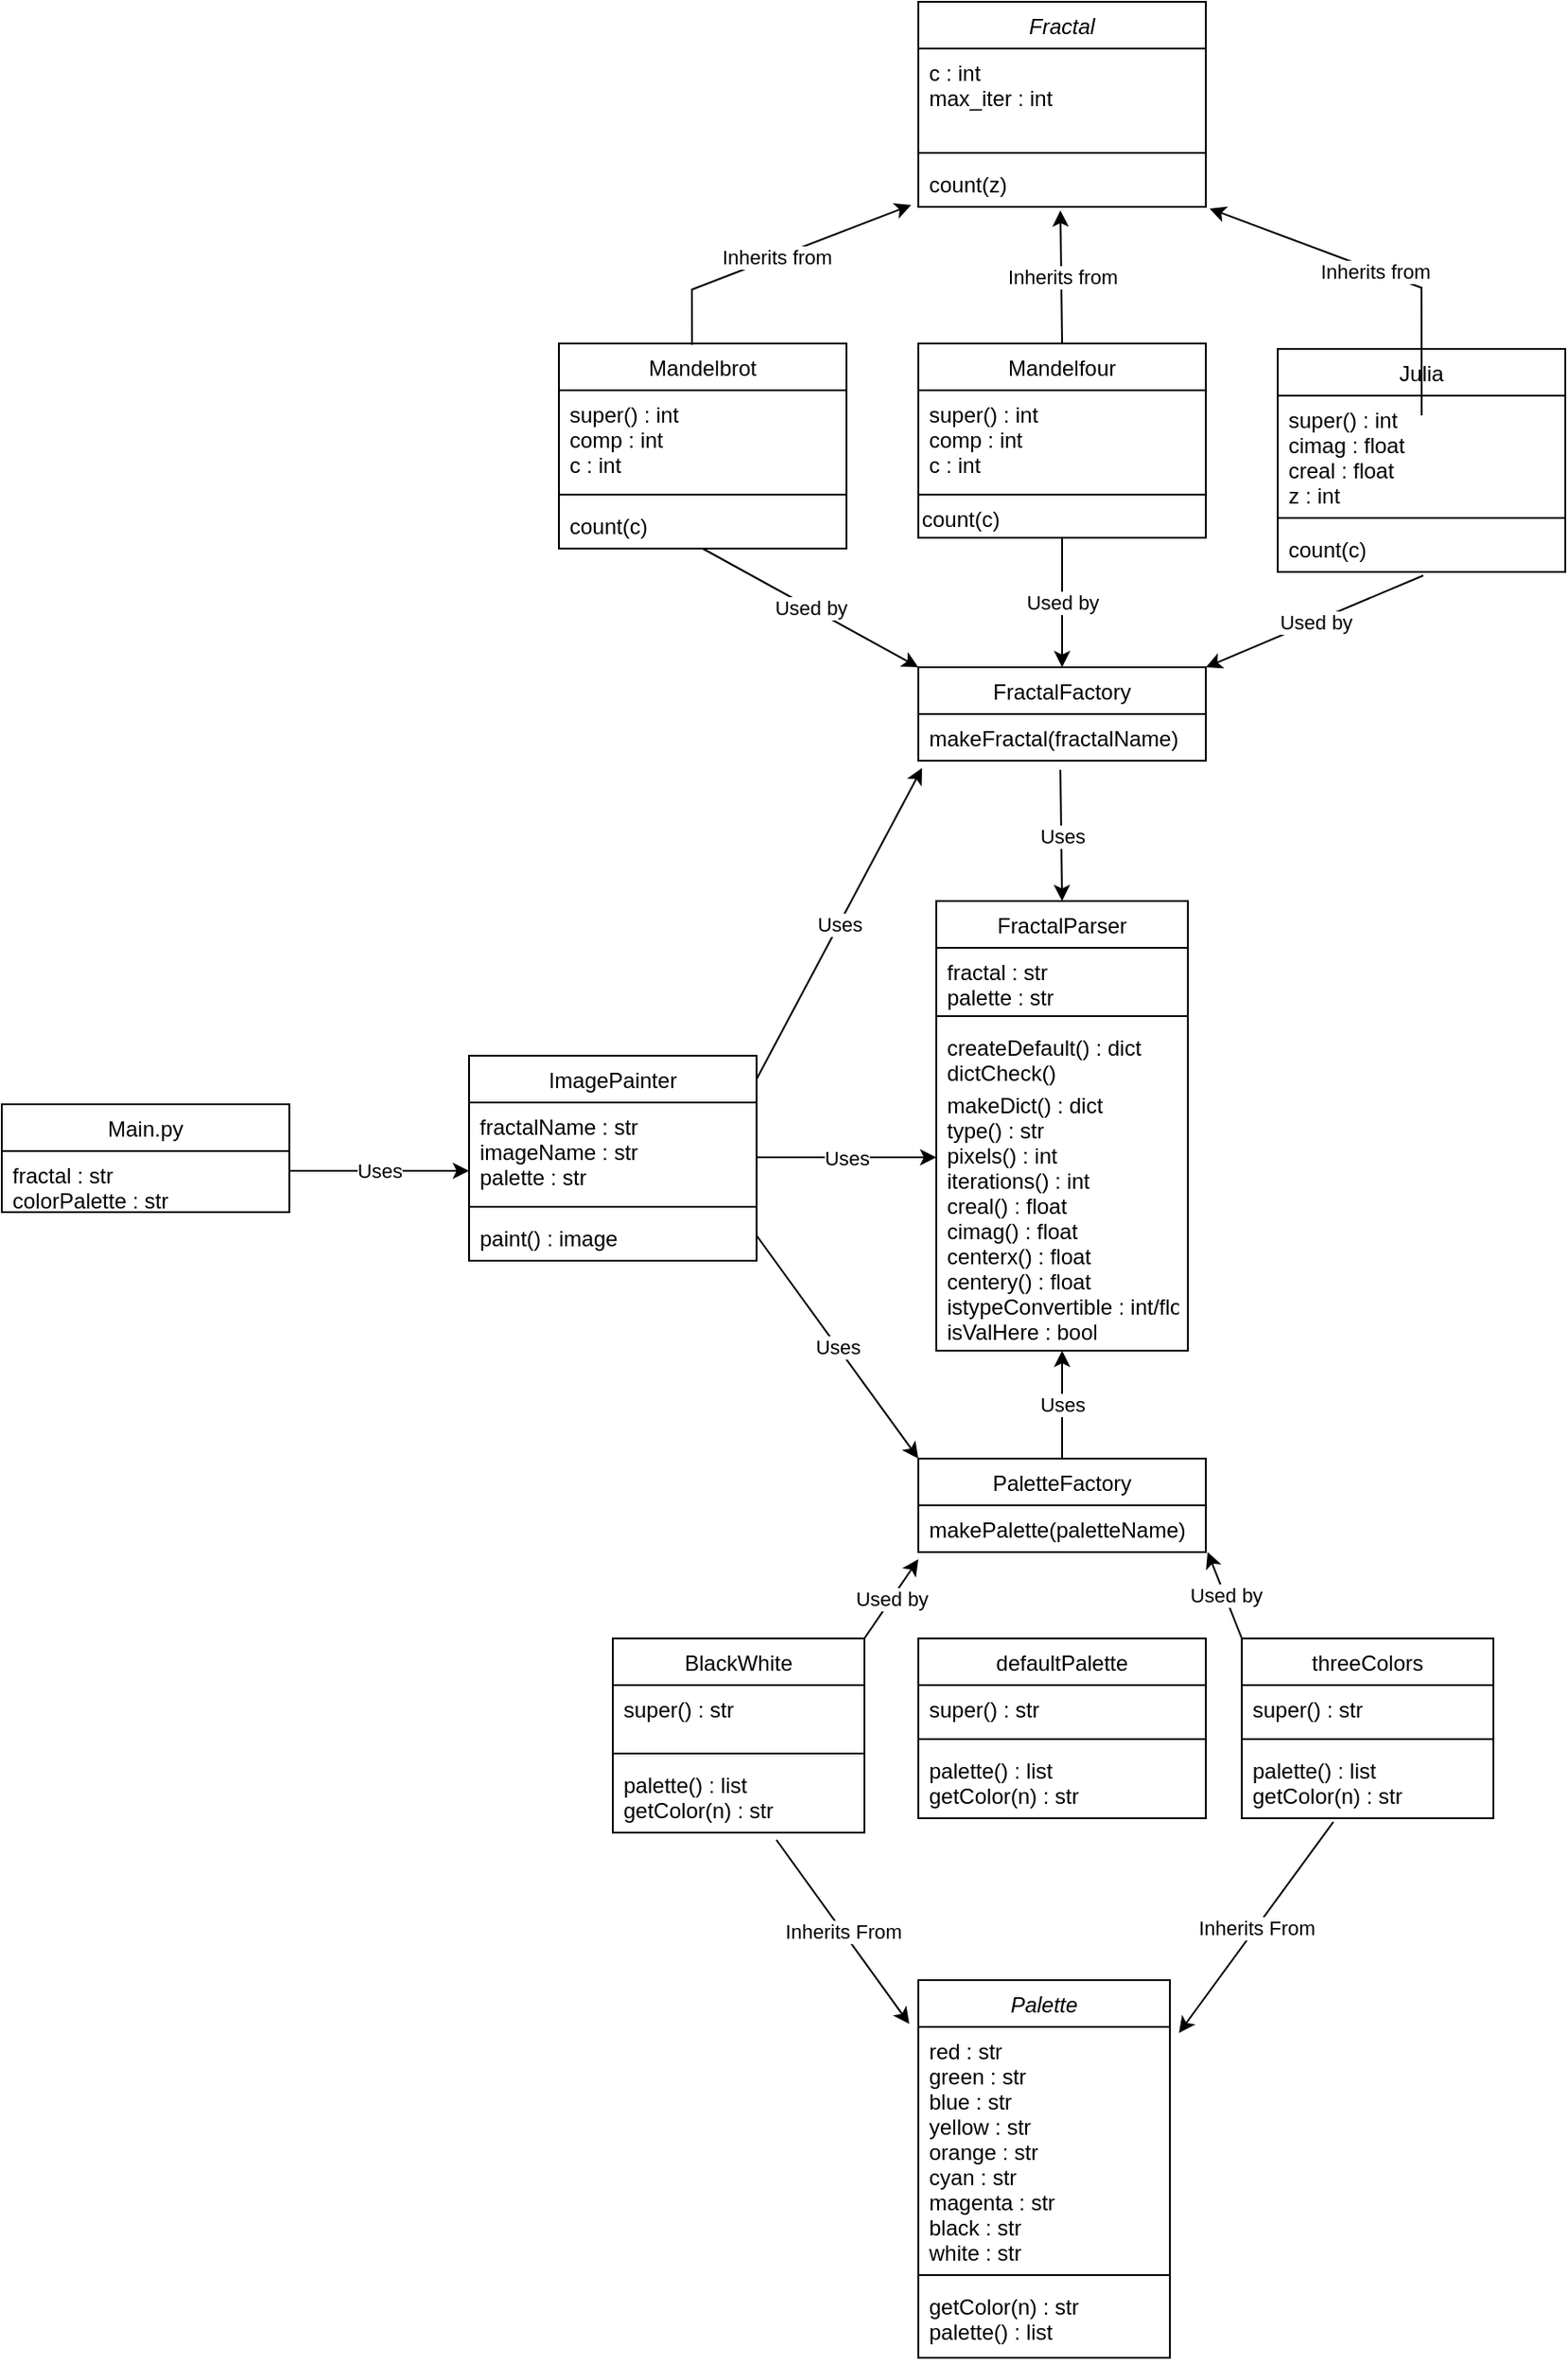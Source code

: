<mxfile version="17.4.4" type="device"><diagram id="C5RBs43oDa-KdzZeNtuy" name="Page-1"><mxGraphModel dx="1287" dy="784" grid="1" gridSize="10" guides="1" tooltips="1" connect="1" arrows="1" fold="1" page="1" pageScale="1" pageWidth="827" pageHeight="1169" math="0" shadow="0"><root><mxCell id="WIyWlLk6GJQsqaUBKTNV-0"/><mxCell id="WIyWlLk6GJQsqaUBKTNV-1" parent="WIyWlLk6GJQsqaUBKTNV-0"/><mxCell id="zkfFHV4jXpPFQw0GAbJ--0" value="Fractal" style="swimlane;fontStyle=2;align=center;verticalAlign=top;childLayout=stackLayout;horizontal=1;startSize=26;horizontalStack=0;resizeParent=1;resizeLast=0;collapsible=1;marginBottom=0;rounded=0;shadow=0;strokeWidth=1;" parent="WIyWlLk6GJQsqaUBKTNV-1" vertex="1"><mxGeometry x="310" y="100" width="160" height="114" as="geometry"><mxRectangle x="230" y="140" width="160" height="26" as="alternateBounds"/></mxGeometry></mxCell><mxCell id="zkfFHV4jXpPFQw0GAbJ--2" value="c : int&#10;max_iter : int" style="text;align=left;verticalAlign=top;spacingLeft=4;spacingRight=4;overflow=hidden;rotatable=0;points=[[0,0.5],[1,0.5]];portConstraint=eastwest;rounded=0;shadow=0;html=0;" parent="zkfFHV4jXpPFQw0GAbJ--0" vertex="1"><mxGeometry y="26" width="160" height="54" as="geometry"/></mxCell><mxCell id="zkfFHV4jXpPFQw0GAbJ--4" value="" style="line;html=1;strokeWidth=1;align=left;verticalAlign=middle;spacingTop=-1;spacingLeft=3;spacingRight=3;rotatable=0;labelPosition=right;points=[];portConstraint=eastwest;" parent="zkfFHV4jXpPFQw0GAbJ--0" vertex="1"><mxGeometry y="80" width="160" height="8" as="geometry"/></mxCell><mxCell id="zkfFHV4jXpPFQw0GAbJ--3" value="count(z)" style="text;align=left;verticalAlign=top;spacingLeft=4;spacingRight=4;overflow=hidden;rotatable=0;points=[[0,0.5],[1,0.5]];portConstraint=eastwest;rounded=0;shadow=0;html=0;" parent="zkfFHV4jXpPFQw0GAbJ--0" vertex="1"><mxGeometry y="88" width="160" height="26" as="geometry"/></mxCell><mxCell id="zkfFHV4jXpPFQw0GAbJ--6" value="Mandelbrot" style="swimlane;fontStyle=0;align=center;verticalAlign=top;childLayout=stackLayout;horizontal=1;startSize=26;horizontalStack=0;resizeParent=1;resizeLast=0;collapsible=1;marginBottom=0;rounded=0;shadow=0;strokeWidth=1;" parent="WIyWlLk6GJQsqaUBKTNV-1" vertex="1"><mxGeometry x="110" y="290" width="160" height="114" as="geometry"><mxRectangle x="130" y="380" width="160" height="26" as="alternateBounds"/></mxGeometry></mxCell><mxCell id="zkfFHV4jXpPFQw0GAbJ--7" value="super() : int&#10;comp : int&#10;c : int&#10;&#10;" style="text;align=left;verticalAlign=top;spacingLeft=4;spacingRight=4;overflow=hidden;rotatable=0;points=[[0,0.5],[1,0.5]];portConstraint=eastwest;" parent="zkfFHV4jXpPFQw0GAbJ--6" vertex="1"><mxGeometry y="26" width="160" height="54" as="geometry"/></mxCell><mxCell id="zkfFHV4jXpPFQw0GAbJ--9" value="" style="line;html=1;strokeWidth=1;align=left;verticalAlign=middle;spacingTop=-1;spacingLeft=3;spacingRight=3;rotatable=0;labelPosition=right;points=[];portConstraint=eastwest;" parent="zkfFHV4jXpPFQw0GAbJ--6" vertex="1"><mxGeometry y="80" width="160" height="8" as="geometry"/></mxCell><mxCell id="zkfFHV4jXpPFQw0GAbJ--8" value="count(c)" style="text;align=left;verticalAlign=top;spacingLeft=4;spacingRight=4;overflow=hidden;rotatable=0;points=[[0,0.5],[1,0.5]];portConstraint=eastwest;rounded=0;shadow=0;html=0;" parent="zkfFHV4jXpPFQw0GAbJ--6" vertex="1"><mxGeometry y="88" width="160" height="26" as="geometry"/></mxCell><mxCell id="zkfFHV4jXpPFQw0GAbJ--13" value="Mandelfour" style="swimlane;fontStyle=0;align=center;verticalAlign=top;childLayout=stackLayout;horizontal=1;startSize=26;horizontalStack=0;resizeParent=1;resizeLast=0;collapsible=1;marginBottom=0;rounded=0;shadow=0;strokeWidth=1;" parent="WIyWlLk6GJQsqaUBKTNV-1" vertex="1"><mxGeometry x="310" y="290" width="160" height="108" as="geometry"><mxRectangle x="340" y="380" width="170" height="26" as="alternateBounds"/></mxGeometry></mxCell><mxCell id="zkfFHV4jXpPFQw0GAbJ--14" value="super() : int&#10;comp : int&#10;c : int" style="text;align=left;verticalAlign=top;spacingLeft=4;spacingRight=4;overflow=hidden;rotatable=0;points=[[0,0.5],[1,0.5]];portConstraint=eastwest;" parent="zkfFHV4jXpPFQw0GAbJ--13" vertex="1"><mxGeometry y="26" width="160" height="54" as="geometry"/></mxCell><mxCell id="zkfFHV4jXpPFQw0GAbJ--15" value="" style="line;html=1;strokeWidth=1;align=left;verticalAlign=middle;spacingTop=-1;spacingLeft=3;spacingRight=3;rotatable=0;labelPosition=right;points=[];portConstraint=eastwest;" parent="zkfFHV4jXpPFQw0GAbJ--13" vertex="1"><mxGeometry y="80" width="160" height="8" as="geometry"/></mxCell><mxCell id="6PbsTTa_lswAkZ84sBmS-6" value="count(c)" style="text;html=1;align=left;verticalAlign=middle;resizable=0;points=[];autosize=1;strokeColor=none;fillColor=none;" parent="zkfFHV4jXpPFQw0GAbJ--13" vertex="1"><mxGeometry y="88" width="160" height="20" as="geometry"/></mxCell><mxCell id="zkfFHV4jXpPFQw0GAbJ--17" value="Julia" style="swimlane;fontStyle=0;align=center;verticalAlign=top;childLayout=stackLayout;horizontal=1;startSize=26;horizontalStack=0;resizeParent=1;resizeLast=0;collapsible=1;marginBottom=0;rounded=0;shadow=0;strokeWidth=1;" parent="WIyWlLk6GJQsqaUBKTNV-1" vertex="1"><mxGeometry x="510" y="293" width="160" height="124" as="geometry"><mxRectangle x="550" y="140" width="160" height="26" as="alternateBounds"/></mxGeometry></mxCell><mxCell id="zkfFHV4jXpPFQw0GAbJ--18" value="super() : int&#10;cimag : float&#10;creal : float&#10;z : int" style="text;align=left;verticalAlign=top;spacingLeft=4;spacingRight=4;overflow=hidden;rotatable=0;points=[[0,0.5],[1,0.5]];portConstraint=eastwest;" parent="zkfFHV4jXpPFQw0GAbJ--17" vertex="1"><mxGeometry y="26" width="160" height="64" as="geometry"/></mxCell><mxCell id="zkfFHV4jXpPFQw0GAbJ--23" value="" style="line;html=1;strokeWidth=1;align=left;verticalAlign=middle;spacingTop=-1;spacingLeft=3;spacingRight=3;rotatable=0;labelPosition=right;points=[];portConstraint=eastwest;" parent="zkfFHV4jXpPFQw0GAbJ--17" vertex="1"><mxGeometry y="90" width="160" height="8" as="geometry"/></mxCell><mxCell id="zkfFHV4jXpPFQw0GAbJ--24" value="count(c)" style="text;align=left;verticalAlign=top;spacingLeft=4;spacingRight=4;overflow=hidden;rotatable=0;points=[[0,0.5],[1,0.5]];portConstraint=eastwest;" parent="zkfFHV4jXpPFQw0GAbJ--17" vertex="1"><mxGeometry y="98" width="160" height="26" as="geometry"/></mxCell><mxCell id="6PbsTTa_lswAkZ84sBmS-0" value="" style="endArrow=classic;html=1;rounded=0;exitX=0.463;exitY=0.007;exitDx=0;exitDy=0;exitPerimeter=0;entryX=-0.025;entryY=1.115;entryDx=0;entryDy=0;entryPerimeter=0;" parent="WIyWlLk6GJQsqaUBKTNV-1" source="zkfFHV4jXpPFQw0GAbJ--6" edge="1"><mxGeometry relative="1" as="geometry"><mxPoint x="190" y="359" as="sourcePoint"/><mxPoint x="306" y="212.99" as="targetPoint"/><Array as="points"><mxPoint x="184" y="260"/></Array></mxGeometry></mxCell><mxCell id="6PbsTTa_lswAkZ84sBmS-1" value="Inherits from" style="edgeLabel;resizable=0;html=1;align=center;verticalAlign=middle;" parent="6PbsTTa_lswAkZ84sBmS-0" connectable="0" vertex="1"><mxGeometry relative="1" as="geometry"/></mxCell><mxCell id="6PbsTTa_lswAkZ84sBmS-2" value="" style="endArrow=classic;html=1;rounded=0;entryX=0.494;entryY=1.231;entryDx=0;entryDy=0;entryPerimeter=0;exitX=0.5;exitY=0;exitDx=0;exitDy=0;" parent="WIyWlLk6GJQsqaUBKTNV-1" source="zkfFHV4jXpPFQw0GAbJ--13" edge="1"><mxGeometry relative="1" as="geometry"><mxPoint x="330" y="300" as="sourcePoint"/><mxPoint x="389.04" y="216.006" as="targetPoint"/></mxGeometry></mxCell><mxCell id="6PbsTTa_lswAkZ84sBmS-3" value="Inherits from" style="edgeLabel;resizable=0;html=1;align=center;verticalAlign=middle;" parent="6PbsTTa_lswAkZ84sBmS-2" connectable="0" vertex="1"><mxGeometry relative="1" as="geometry"/></mxCell><mxCell id="6PbsTTa_lswAkZ84sBmS-4" value="" style="endArrow=classic;html=1;rounded=0;exitX=0.463;exitY=0.007;exitDx=0;exitDy=0;exitPerimeter=0;entryX=1.013;entryY=1.038;entryDx=0;entryDy=0;entryPerimeter=0;" parent="WIyWlLk6GJQsqaUBKTNV-1" target="zkfFHV4jXpPFQw0GAbJ--3" edge="1"><mxGeometry relative="1" as="geometry"><mxPoint x="590.08" y="329.996" as="sourcePoint"/><mxPoint x="474.96" y="210" as="targetPoint"/><Array as="points"><mxPoint x="590" y="259.03"/></Array></mxGeometry></mxCell><mxCell id="6PbsTTa_lswAkZ84sBmS-5" value="Inherits from" style="edgeLabel;resizable=0;html=1;align=center;verticalAlign=middle;" parent="6PbsTTa_lswAkZ84sBmS-4" connectable="0" vertex="1"><mxGeometry relative="1" as="geometry"/></mxCell><mxCell id="6PbsTTa_lswAkZ84sBmS-7" value="FractalFactory" style="swimlane;fontStyle=0;childLayout=stackLayout;horizontal=1;startSize=26;fillColor=none;horizontalStack=0;resizeParent=1;resizeParentMax=0;resizeLast=0;collapsible=1;marginBottom=0;fontColor=#000000;" parent="WIyWlLk6GJQsqaUBKTNV-1" vertex="1"><mxGeometry x="310" y="470" width="160" height="52" as="geometry"/></mxCell><mxCell id="6PbsTTa_lswAkZ84sBmS-8" value="makeFractal(fractalName)" style="text;strokeColor=none;fillColor=none;align=left;verticalAlign=top;spacingLeft=4;spacingRight=4;overflow=hidden;rotatable=0;points=[[0,0.5],[1,0.5]];portConstraint=eastwest;fontColor=#000000;" parent="6PbsTTa_lswAkZ84sBmS-7" vertex="1"><mxGeometry y="26" width="160" height="26" as="geometry"/></mxCell><mxCell id="6PbsTTa_lswAkZ84sBmS-11" value="" style="endArrow=classic;html=1;rounded=0;fontColor=#000000;exitX=0.5;exitY=1;exitDx=0;exitDy=0;entryX=0;entryY=0;entryDx=0;entryDy=0;" parent="WIyWlLk6GJQsqaUBKTNV-1" source="zkfFHV4jXpPFQw0GAbJ--6" target="6PbsTTa_lswAkZ84sBmS-7" edge="1"><mxGeometry relative="1" as="geometry"><mxPoint x="160" y="440" as="sourcePoint"/><mxPoint x="130" y="540" as="targetPoint"/></mxGeometry></mxCell><mxCell id="6PbsTTa_lswAkZ84sBmS-12" value="Used by" style="edgeLabel;resizable=0;html=1;align=center;verticalAlign=middle;fontColor=#000000;" parent="6PbsTTa_lswAkZ84sBmS-11" connectable="0" vertex="1"><mxGeometry relative="1" as="geometry"/></mxCell><mxCell id="6PbsTTa_lswAkZ84sBmS-13" value="" style="endArrow=classic;html=1;rounded=0;fontColor=#000000;exitX=0.5;exitY=1;exitDx=0;exitDy=0;entryX=0.5;entryY=0;entryDx=0;entryDy=0;" parent="WIyWlLk6GJQsqaUBKTNV-1" source="zkfFHV4jXpPFQw0GAbJ--13" target="6PbsTTa_lswAkZ84sBmS-7" edge="1"><mxGeometry relative="1" as="geometry"><mxPoint x="400" y="540" as="sourcePoint"/><mxPoint x="440" y="530" as="targetPoint"/></mxGeometry></mxCell><mxCell id="6PbsTTa_lswAkZ84sBmS-14" value="Used by" style="edgeLabel;resizable=0;html=1;align=center;verticalAlign=middle;fontColor=#000000;" parent="6PbsTTa_lswAkZ84sBmS-13" connectable="0" vertex="1"><mxGeometry relative="1" as="geometry"/></mxCell><mxCell id="6PbsTTa_lswAkZ84sBmS-15" value="" style="endArrow=classic;html=1;rounded=0;fontColor=#000000;entryX=1;entryY=0;entryDx=0;entryDy=0;exitX=0.506;exitY=1.077;exitDx=0;exitDy=0;exitPerimeter=0;" parent="WIyWlLk6GJQsqaUBKTNV-1" source="zkfFHV4jXpPFQw0GAbJ--24" target="6PbsTTa_lswAkZ84sBmS-7" edge="1"><mxGeometry relative="1" as="geometry"><mxPoint x="590" y="580" as="sourcePoint"/><mxPoint x="580" y="550" as="targetPoint"/></mxGeometry></mxCell><mxCell id="6PbsTTa_lswAkZ84sBmS-16" value="Used by" style="edgeLabel;resizable=0;html=1;align=center;verticalAlign=middle;fontColor=#000000;" parent="6PbsTTa_lswAkZ84sBmS-15" connectable="0" vertex="1"><mxGeometry relative="1" as="geometry"/></mxCell><mxCell id="6PbsTTa_lswAkZ84sBmS-17" value="FractalParser" style="swimlane;fontStyle=0;childLayout=stackLayout;horizontal=1;startSize=26;fillColor=none;horizontalStack=0;resizeParent=1;resizeParentMax=0;resizeLast=0;collapsible=1;marginBottom=0;fontColor=#000000;" parent="WIyWlLk6GJQsqaUBKTNV-1" vertex="1"><mxGeometry x="320" y="600" width="140" height="250" as="geometry"/></mxCell><mxCell id="6PbsTTa_lswAkZ84sBmS-18" value="fractal : str&#10;palette : str" style="text;strokeColor=none;fillColor=none;align=left;verticalAlign=top;spacingLeft=4;spacingRight=4;overflow=hidden;rotatable=0;points=[[0,0.5],[1,0.5]];portConstraint=eastwest;fontColor=#000000;" parent="6PbsTTa_lswAkZ84sBmS-17" vertex="1"><mxGeometry y="26" width="140" height="34" as="geometry"/></mxCell><mxCell id="6PbsTTa_lswAkZ84sBmS-21" value="" style="line;html=1;strokeWidth=1;align=left;verticalAlign=middle;spacingTop=-1;spacingLeft=3;spacingRight=3;rotatable=0;labelPosition=right;points=[];portConstraint=eastwest;" parent="6PbsTTa_lswAkZ84sBmS-17" vertex="1"><mxGeometry y="60" width="140" height="8" as="geometry"/></mxCell><mxCell id="6PbsTTa_lswAkZ84sBmS-19" value="createDefault() : dict&#10;dictCheck()" style="text;strokeColor=none;fillColor=none;align=left;verticalAlign=top;spacingLeft=4;spacingRight=4;overflow=hidden;rotatable=0;points=[[0,0.5],[1,0.5]];portConstraint=eastwest;fontColor=#000000;" parent="6PbsTTa_lswAkZ84sBmS-17" vertex="1"><mxGeometry y="68" width="140" height="32" as="geometry"/></mxCell><mxCell id="6PbsTTa_lswAkZ84sBmS-20" value="makeDict() : dict&#10;type() : str&#10;pixels() : int&#10;iterations() : int&#10;creal() : float&#10;cimag() : float&#10;centerx() : float&#10;centery() : float&#10;istypeConvertible : int/float&#10;isValHere : bool" style="text;strokeColor=none;fillColor=none;align=left;verticalAlign=top;spacingLeft=4;spacingRight=4;overflow=hidden;rotatable=0;points=[[0,0.5],[1,0.5]];portConstraint=eastwest;fontColor=#000000;" parent="6PbsTTa_lswAkZ84sBmS-17" vertex="1"><mxGeometry y="100" width="140" height="150" as="geometry"/></mxCell><mxCell id="6PbsTTa_lswAkZ84sBmS-22" value="" style="endArrow=classic;html=1;rounded=0;fontColor=#000000;exitX=0.494;exitY=1.192;exitDx=0;exitDy=0;exitPerimeter=0;entryX=0.5;entryY=0;entryDx=0;entryDy=0;" parent="WIyWlLk6GJQsqaUBKTNV-1" source="6PbsTTa_lswAkZ84sBmS-8" target="6PbsTTa_lswAkZ84sBmS-17" edge="1"><mxGeometry relative="1" as="geometry"><mxPoint x="300" y="640" as="sourcePoint"/><mxPoint x="400" y="640" as="targetPoint"/></mxGeometry></mxCell><mxCell id="6PbsTTa_lswAkZ84sBmS-23" value="Uses" style="edgeLabel;resizable=0;html=1;align=center;verticalAlign=middle;fontColor=#000000;" parent="6PbsTTa_lswAkZ84sBmS-22" connectable="0" vertex="1"><mxGeometry relative="1" as="geometry"/></mxCell><mxCell id="6PbsTTa_lswAkZ84sBmS-28" value="BlackWhite" style="swimlane;fontStyle=0;childLayout=stackLayout;horizontal=1;startSize=26;fillColor=none;horizontalStack=0;resizeParent=1;resizeParentMax=0;resizeLast=0;collapsible=1;marginBottom=0;fontColor=#000000;" parent="WIyWlLk6GJQsqaUBKTNV-1" vertex="1"><mxGeometry x="140" y="1010" width="140" height="108" as="geometry"/></mxCell><mxCell id="6PbsTTa_lswAkZ84sBmS-29" value="super() : str&#10;" style="text;strokeColor=none;fillColor=none;align=left;verticalAlign=top;spacingLeft=4;spacingRight=4;overflow=hidden;rotatable=0;points=[[0,0.5],[1,0.5]];portConstraint=eastwest;fontColor=#000000;" parent="6PbsTTa_lswAkZ84sBmS-28" vertex="1"><mxGeometry y="26" width="140" height="34" as="geometry"/></mxCell><mxCell id="6PbsTTa_lswAkZ84sBmS-68" value="" style="line;html=1;strokeWidth=1;align=left;verticalAlign=middle;spacingTop=-1;spacingLeft=3;spacingRight=3;rotatable=0;labelPosition=right;points=[];portConstraint=eastwest;" parent="6PbsTTa_lswAkZ84sBmS-28" vertex="1"><mxGeometry y="60" width="140" height="8" as="geometry"/></mxCell><mxCell id="6PbsTTa_lswAkZ84sBmS-30" value="palette() : list&#10;getColor(n) : str" style="text;strokeColor=none;fillColor=none;align=left;verticalAlign=top;spacingLeft=4;spacingRight=4;overflow=hidden;rotatable=0;points=[[0,0.5],[1,0.5]];portConstraint=eastwest;fontColor=#000000;" parent="6PbsTTa_lswAkZ84sBmS-28" vertex="1"><mxGeometry y="68" width="140" height="40" as="geometry"/></mxCell><mxCell id="6PbsTTa_lswAkZ84sBmS-32" value="threeColors" style="swimlane;fontStyle=0;childLayout=stackLayout;horizontal=1;startSize=26;fillColor=none;horizontalStack=0;resizeParent=1;resizeParentMax=0;resizeLast=0;collapsible=1;marginBottom=0;fontColor=#000000;" parent="WIyWlLk6GJQsqaUBKTNV-1" vertex="1"><mxGeometry x="490" y="1010" width="140" height="100" as="geometry"/></mxCell><mxCell id="6PbsTTa_lswAkZ84sBmS-33" value="super() : str" style="text;strokeColor=none;fillColor=none;align=left;verticalAlign=top;spacingLeft=4;spacingRight=4;overflow=hidden;rotatable=0;points=[[0,0.5],[1,0.5]];portConstraint=eastwest;fontColor=#000000;" parent="6PbsTTa_lswAkZ84sBmS-32" vertex="1"><mxGeometry y="26" width="140" height="26" as="geometry"/></mxCell><mxCell id="6PbsTTa_lswAkZ84sBmS-69" value="" style="line;html=1;strokeWidth=1;align=left;verticalAlign=middle;spacingTop=-1;spacingLeft=3;spacingRight=3;rotatable=0;labelPosition=right;points=[];portConstraint=eastwest;" parent="6PbsTTa_lswAkZ84sBmS-32" vertex="1"><mxGeometry y="52" width="140" height="8" as="geometry"/></mxCell><mxCell id="6PbsTTa_lswAkZ84sBmS-34" value="palette() : list&#10;getColor(n) : str" style="text;strokeColor=none;fillColor=none;align=left;verticalAlign=top;spacingLeft=4;spacingRight=4;overflow=hidden;rotatable=0;points=[[0,0.5],[1,0.5]];portConstraint=eastwest;fontColor=#000000;" parent="6PbsTTa_lswAkZ84sBmS-32" vertex="1"><mxGeometry y="60" width="140" height="40" as="geometry"/></mxCell><mxCell id="6PbsTTa_lswAkZ84sBmS-44" value="PaletteFactory" style="swimlane;fontStyle=0;align=center;verticalAlign=top;childLayout=stackLayout;horizontal=1;startSize=26;horizontalStack=0;resizeParent=1;resizeParentMax=0;resizeLast=0;collapsible=1;marginBottom=0;fontColor=#000000;" parent="WIyWlLk6GJQsqaUBKTNV-1" vertex="1"><mxGeometry x="310" y="910" width="160" height="52" as="geometry"/></mxCell><mxCell id="6PbsTTa_lswAkZ84sBmS-45" value="makePalette(paletteName)" style="text;strokeColor=none;fillColor=none;align=left;verticalAlign=top;spacingLeft=4;spacingRight=4;overflow=hidden;rotatable=0;points=[[0,0.5],[1,0.5]];portConstraint=eastwest;fontColor=#000000;" parent="6PbsTTa_lswAkZ84sBmS-44" vertex="1"><mxGeometry y="26" width="160" height="26" as="geometry"/></mxCell><mxCell id="6PbsTTa_lswAkZ84sBmS-24" value="Palette" style="swimlane;fontStyle=2;childLayout=stackLayout;horizontal=1;startSize=26;fillColor=none;horizontalStack=0;resizeParent=1;resizeParentMax=0;resizeLast=0;collapsible=1;marginBottom=0;fontColor=#000000;" parent="WIyWlLk6GJQsqaUBKTNV-1" vertex="1"><mxGeometry x="310" y="1200" width="140" height="210" as="geometry"/></mxCell><mxCell id="6PbsTTa_lswAkZ84sBmS-26" value="red : str&#10;green : str&#10;blue : str&#10;yellow : str&#10;orange : str &#10;cyan : str&#10;magenta : str&#10;black : str&#10;white : str" style="text;strokeColor=none;fillColor=none;align=left;verticalAlign=top;spacingLeft=4;spacingRight=4;overflow=hidden;rotatable=0;points=[[0,0.5],[1,0.5]];portConstraint=eastwest;fontColor=#000000;" parent="6PbsTTa_lswAkZ84sBmS-24" vertex="1"><mxGeometry y="26" width="140" height="134" as="geometry"/></mxCell><mxCell id="6PbsTTa_lswAkZ84sBmS-67" value="" style="line;html=1;strokeWidth=1;align=left;verticalAlign=middle;spacingTop=-1;spacingLeft=3;spacingRight=3;rotatable=0;labelPosition=right;points=[];portConstraint=eastwest;" parent="6PbsTTa_lswAkZ84sBmS-24" vertex="1"><mxGeometry y="160" width="140" height="8" as="geometry"/></mxCell><mxCell id="6PbsTTa_lswAkZ84sBmS-27" value="getColor(n) : str&#10;palette() : list" style="text;strokeColor=none;fillColor=none;align=left;verticalAlign=top;spacingLeft=4;spacingRight=4;overflow=hidden;rotatable=0;points=[[0,0.5],[1,0.5]];portConstraint=eastwest;fontColor=#000000;" parent="6PbsTTa_lswAkZ84sBmS-24" vertex="1"><mxGeometry y="168" width="140" height="42" as="geometry"/></mxCell><mxCell id="6PbsTTa_lswAkZ84sBmS-48" value="ImagePainter" style="swimlane;fontStyle=0;align=center;verticalAlign=top;childLayout=stackLayout;horizontal=1;startSize=26;horizontalStack=0;resizeParent=1;resizeParentMax=0;resizeLast=0;collapsible=1;marginBottom=0;fontColor=#000000;" parent="WIyWlLk6GJQsqaUBKTNV-1" vertex="1"><mxGeometry x="60" y="686" width="160" height="114" as="geometry"/></mxCell><mxCell id="6PbsTTa_lswAkZ84sBmS-49" value="fractalName : str&#10;imageName : str&#10;palette : str" style="text;strokeColor=none;fillColor=none;align=left;verticalAlign=top;spacingLeft=4;spacingRight=4;overflow=hidden;rotatable=0;points=[[0,0.5],[1,0.5]];portConstraint=eastwest;fontColor=#000000;" parent="6PbsTTa_lswAkZ84sBmS-48" vertex="1"><mxGeometry y="26" width="160" height="54" as="geometry"/></mxCell><mxCell id="6PbsTTa_lswAkZ84sBmS-50" value="" style="line;strokeWidth=1;fillColor=none;align=left;verticalAlign=middle;spacingTop=-1;spacingLeft=3;spacingRight=3;rotatable=0;labelPosition=right;points=[];portConstraint=eastwest;fontColor=#000000;" parent="6PbsTTa_lswAkZ84sBmS-48" vertex="1"><mxGeometry y="80" width="160" height="8" as="geometry"/></mxCell><mxCell id="6PbsTTa_lswAkZ84sBmS-51" value="paint() : image" style="text;strokeColor=none;fillColor=none;align=left;verticalAlign=top;spacingLeft=4;spacingRight=4;overflow=hidden;rotatable=0;points=[[0,0.5],[1,0.5]];portConstraint=eastwest;fontColor=#000000;" parent="6PbsTTa_lswAkZ84sBmS-48" vertex="1"><mxGeometry y="88" width="160" height="26" as="geometry"/></mxCell><mxCell id="6PbsTTa_lswAkZ84sBmS-52" value="Main.py" style="swimlane;fontStyle=0;align=center;verticalAlign=top;childLayout=stackLayout;horizontal=1;startSize=26;horizontalStack=0;resizeParent=1;resizeParentMax=0;resizeLast=0;collapsible=1;marginBottom=0;fontColor=#000000;" parent="WIyWlLk6GJQsqaUBKTNV-1" vertex="1"><mxGeometry x="-200" y="713" width="160" height="60" as="geometry"/></mxCell><mxCell id="6PbsTTa_lswAkZ84sBmS-53" value="fractal : str&#10;colorPalette : str" style="text;strokeColor=none;fillColor=none;align=left;verticalAlign=top;spacingLeft=4;spacingRight=4;overflow=hidden;rotatable=0;points=[[0,0.5],[1,0.5]];portConstraint=eastwest;fontColor=#000000;" parent="6PbsTTa_lswAkZ84sBmS-52" vertex="1"><mxGeometry y="26" width="160" height="34" as="geometry"/></mxCell><mxCell id="6PbsTTa_lswAkZ84sBmS-56" value="" style="endArrow=classic;html=1;rounded=0;fontColor=#000000;" parent="WIyWlLk6GJQsqaUBKTNV-1" edge="1"><mxGeometry relative="1" as="geometry"><mxPoint x="-40" y="750" as="sourcePoint"/><mxPoint x="60" y="750" as="targetPoint"/></mxGeometry></mxCell><mxCell id="6PbsTTa_lswAkZ84sBmS-57" value="Uses" style="edgeLabel;resizable=0;html=1;align=center;verticalAlign=middle;fontColor=#000000;" parent="6PbsTTa_lswAkZ84sBmS-56" connectable="0" vertex="1"><mxGeometry relative="1" as="geometry"/></mxCell><mxCell id="6PbsTTa_lswAkZ84sBmS-58" value="" style="endArrow=classic;html=1;rounded=0;fontColor=#000000;" parent="WIyWlLk6GJQsqaUBKTNV-1" edge="1"><mxGeometry relative="1" as="geometry"><mxPoint x="220" y="742.5" as="sourcePoint"/><mxPoint x="320" y="742.5" as="targetPoint"/></mxGeometry></mxCell><mxCell id="6PbsTTa_lswAkZ84sBmS-59" value="Uses" style="edgeLabel;resizable=0;html=1;align=center;verticalAlign=middle;fontColor=#000000;" parent="6PbsTTa_lswAkZ84sBmS-58" connectable="0" vertex="1"><mxGeometry relative="1" as="geometry"/></mxCell><mxCell id="6PbsTTa_lswAkZ84sBmS-60" value="" style="endArrow=classic;html=1;rounded=0;fontColor=#000000;entryX=0.013;entryY=1.154;entryDx=0;entryDy=0;entryPerimeter=0;" parent="WIyWlLk6GJQsqaUBKTNV-1" target="6PbsTTa_lswAkZ84sBmS-8" edge="1"><mxGeometry relative="1" as="geometry"><mxPoint x="220" y="699" as="sourcePoint"/><mxPoint x="320" y="699" as="targetPoint"/></mxGeometry></mxCell><mxCell id="6PbsTTa_lswAkZ84sBmS-61" value="Uses" style="edgeLabel;resizable=0;html=1;align=center;verticalAlign=middle;fontColor=#000000;" parent="6PbsTTa_lswAkZ84sBmS-60" connectable="0" vertex="1"><mxGeometry relative="1" as="geometry"/></mxCell><mxCell id="6PbsTTa_lswAkZ84sBmS-62" value="" style="endArrow=classic;html=1;rounded=0;fontColor=#000000;entryX=0;entryY=0;entryDx=0;entryDy=0;" parent="WIyWlLk6GJQsqaUBKTNV-1" target="6PbsTTa_lswAkZ84sBmS-44" edge="1"><mxGeometry relative="1" as="geometry"><mxPoint x="220" y="786" as="sourcePoint"/><mxPoint x="320" y="786" as="targetPoint"/></mxGeometry></mxCell><mxCell id="6PbsTTa_lswAkZ84sBmS-63" value="Uses" style="edgeLabel;resizable=0;html=1;align=center;verticalAlign=middle;fontColor=#000000;" parent="6PbsTTa_lswAkZ84sBmS-62" connectable="0" vertex="1"><mxGeometry relative="1" as="geometry"/></mxCell><mxCell id="6PbsTTa_lswAkZ84sBmS-65" value="" style="endArrow=classic;html=1;rounded=0;fontColor=#000000;exitX=0.5;exitY=0;exitDx=0;exitDy=0;" parent="WIyWlLk6GJQsqaUBKTNV-1" source="6PbsTTa_lswAkZ84sBmS-44" target="6PbsTTa_lswAkZ84sBmS-20" edge="1"><mxGeometry relative="1" as="geometry"><mxPoint x="340" y="840" as="sourcePoint"/><mxPoint x="440" y="840" as="targetPoint"/></mxGeometry></mxCell><mxCell id="6PbsTTa_lswAkZ84sBmS-66" value="Uses" style="edgeLabel;resizable=0;html=1;align=center;verticalAlign=middle;fontColor=#000000;" parent="6PbsTTa_lswAkZ84sBmS-65" connectable="0" vertex="1"><mxGeometry relative="1" as="geometry"/></mxCell><mxCell id="6PbsTTa_lswAkZ84sBmS-70" value="" style="endArrow=classic;html=1;rounded=0;fontColor=#000000;entryX=1.036;entryY=0.14;entryDx=0;entryDy=0;entryPerimeter=0;exitX=0.364;exitY=1.05;exitDx=0;exitDy=0;exitPerimeter=0;" parent="WIyWlLk6GJQsqaUBKTNV-1" source="6PbsTTa_lswAkZ84sBmS-34" target="6PbsTTa_lswAkZ84sBmS-24" edge="1"><mxGeometry relative="1" as="geometry"><mxPoint x="520" y="1080" as="sourcePoint"/><mxPoint x="610" y="1154" as="targetPoint"/></mxGeometry></mxCell><mxCell id="6PbsTTa_lswAkZ84sBmS-71" value="Inherits From" style="edgeLabel;resizable=0;html=1;align=center;verticalAlign=middle;fontColor=#000000;" parent="6PbsTTa_lswAkZ84sBmS-70" connectable="0" vertex="1"><mxGeometry relative="1" as="geometry"/></mxCell><mxCell id="6PbsTTa_lswAkZ84sBmS-72" value="" style="endArrow=classic;html=1;rounded=0;fontColor=#000000;entryX=-0.036;entryY=0.116;entryDx=0;entryDy=0;exitX=0.65;exitY=1.1;exitDx=0;exitDy=0;exitPerimeter=0;entryPerimeter=0;" parent="WIyWlLk6GJQsqaUBKTNV-1" edge="1" target="6PbsTTa_lswAkZ84sBmS-24" source="6PbsTTa_lswAkZ84sBmS-30"><mxGeometry relative="1" as="geometry"><mxPoint x="220" y="1088" as="sourcePoint"/><mxPoint x="310" y="1162" as="targetPoint"/></mxGeometry></mxCell><mxCell id="6PbsTTa_lswAkZ84sBmS-73" value="Inherits From" style="edgeLabel;resizable=0;html=1;align=center;verticalAlign=middle;fontColor=#000000;" parent="6PbsTTa_lswAkZ84sBmS-72" connectable="0" vertex="1"><mxGeometry relative="1" as="geometry"/></mxCell><mxCell id="6PbsTTa_lswAkZ84sBmS-74" value="" style="endArrow=classic;html=1;rounded=0;fontColor=#000000;entryX=0;entryY=1.154;entryDx=0;entryDy=0;entryPerimeter=0;exitX=1;exitY=0;exitDx=0;exitDy=0;" parent="WIyWlLk6GJQsqaUBKTNV-1" target="6PbsTTa_lswAkZ84sBmS-45" edge="1" source="6PbsTTa_lswAkZ84sBmS-28"><mxGeometry relative="1" as="geometry"><mxPoint x="280" y="980" as="sourcePoint"/><mxPoint x="370" y="1054" as="targetPoint"/></mxGeometry></mxCell><mxCell id="6PbsTTa_lswAkZ84sBmS-75" value="Used by" style="edgeLabel;resizable=0;html=1;align=center;verticalAlign=middle;fontColor=#000000;" parent="6PbsTTa_lswAkZ84sBmS-74" connectable="0" vertex="1"><mxGeometry relative="1" as="geometry"/></mxCell><mxCell id="6PbsTTa_lswAkZ84sBmS-76" value="" style="endArrow=classic;html=1;rounded=0;fontColor=#000000;entryX=1.006;entryY=1;entryDx=0;entryDy=0;entryPerimeter=0;exitX=0;exitY=0;exitDx=0;exitDy=0;" parent="WIyWlLk6GJQsqaUBKTNV-1" source="6PbsTTa_lswAkZ84sBmS-32" edge="1" target="6PbsTTa_lswAkZ84sBmS-45"><mxGeometry relative="1" as="geometry"><mxPoint x="440" y="980" as="sourcePoint"/><mxPoint x="470" y="916.004" as="targetPoint"/></mxGeometry></mxCell><mxCell id="6PbsTTa_lswAkZ84sBmS-77" value="Used by" style="edgeLabel;resizable=0;html=1;align=center;verticalAlign=middle;fontColor=#000000;" parent="6PbsTTa_lswAkZ84sBmS-76" connectable="0" vertex="1"><mxGeometry relative="1" as="geometry"/></mxCell><mxCell id="yXjFOvZ6Qme0-FARtS4L-4" value="defaultPalette" style="swimlane;fontStyle=0;align=center;verticalAlign=top;childLayout=stackLayout;horizontal=1;startSize=26;horizontalStack=0;resizeParent=1;resizeParentMax=0;resizeLast=0;collapsible=1;marginBottom=0;" vertex="1" parent="WIyWlLk6GJQsqaUBKTNV-1"><mxGeometry x="310" y="1010" width="160" height="100" as="geometry"/></mxCell><mxCell id="yXjFOvZ6Qme0-FARtS4L-5" value="super() : str" style="text;strokeColor=none;fillColor=none;align=left;verticalAlign=top;spacingLeft=4;spacingRight=4;overflow=hidden;rotatable=0;points=[[0,0.5],[1,0.5]];portConstraint=eastwest;" vertex="1" parent="yXjFOvZ6Qme0-FARtS4L-4"><mxGeometry y="26" width="160" height="26" as="geometry"/></mxCell><mxCell id="yXjFOvZ6Qme0-FARtS4L-6" value="" style="line;strokeWidth=1;fillColor=none;align=left;verticalAlign=middle;spacingTop=-1;spacingLeft=3;spacingRight=3;rotatable=0;labelPosition=right;points=[];portConstraint=eastwest;" vertex="1" parent="yXjFOvZ6Qme0-FARtS4L-4"><mxGeometry y="52" width="160" height="8" as="geometry"/></mxCell><mxCell id="yXjFOvZ6Qme0-FARtS4L-7" value="palette() : list&#10;getColor(n) : str" style="text;strokeColor=none;fillColor=none;align=left;verticalAlign=top;spacingLeft=4;spacingRight=4;overflow=hidden;rotatable=0;points=[[0,0.5],[1,0.5]];portConstraint=eastwest;" vertex="1" parent="yXjFOvZ6Qme0-FARtS4L-4"><mxGeometry y="60" width="160" height="40" as="geometry"/></mxCell></root></mxGraphModel></diagram></mxfile>
